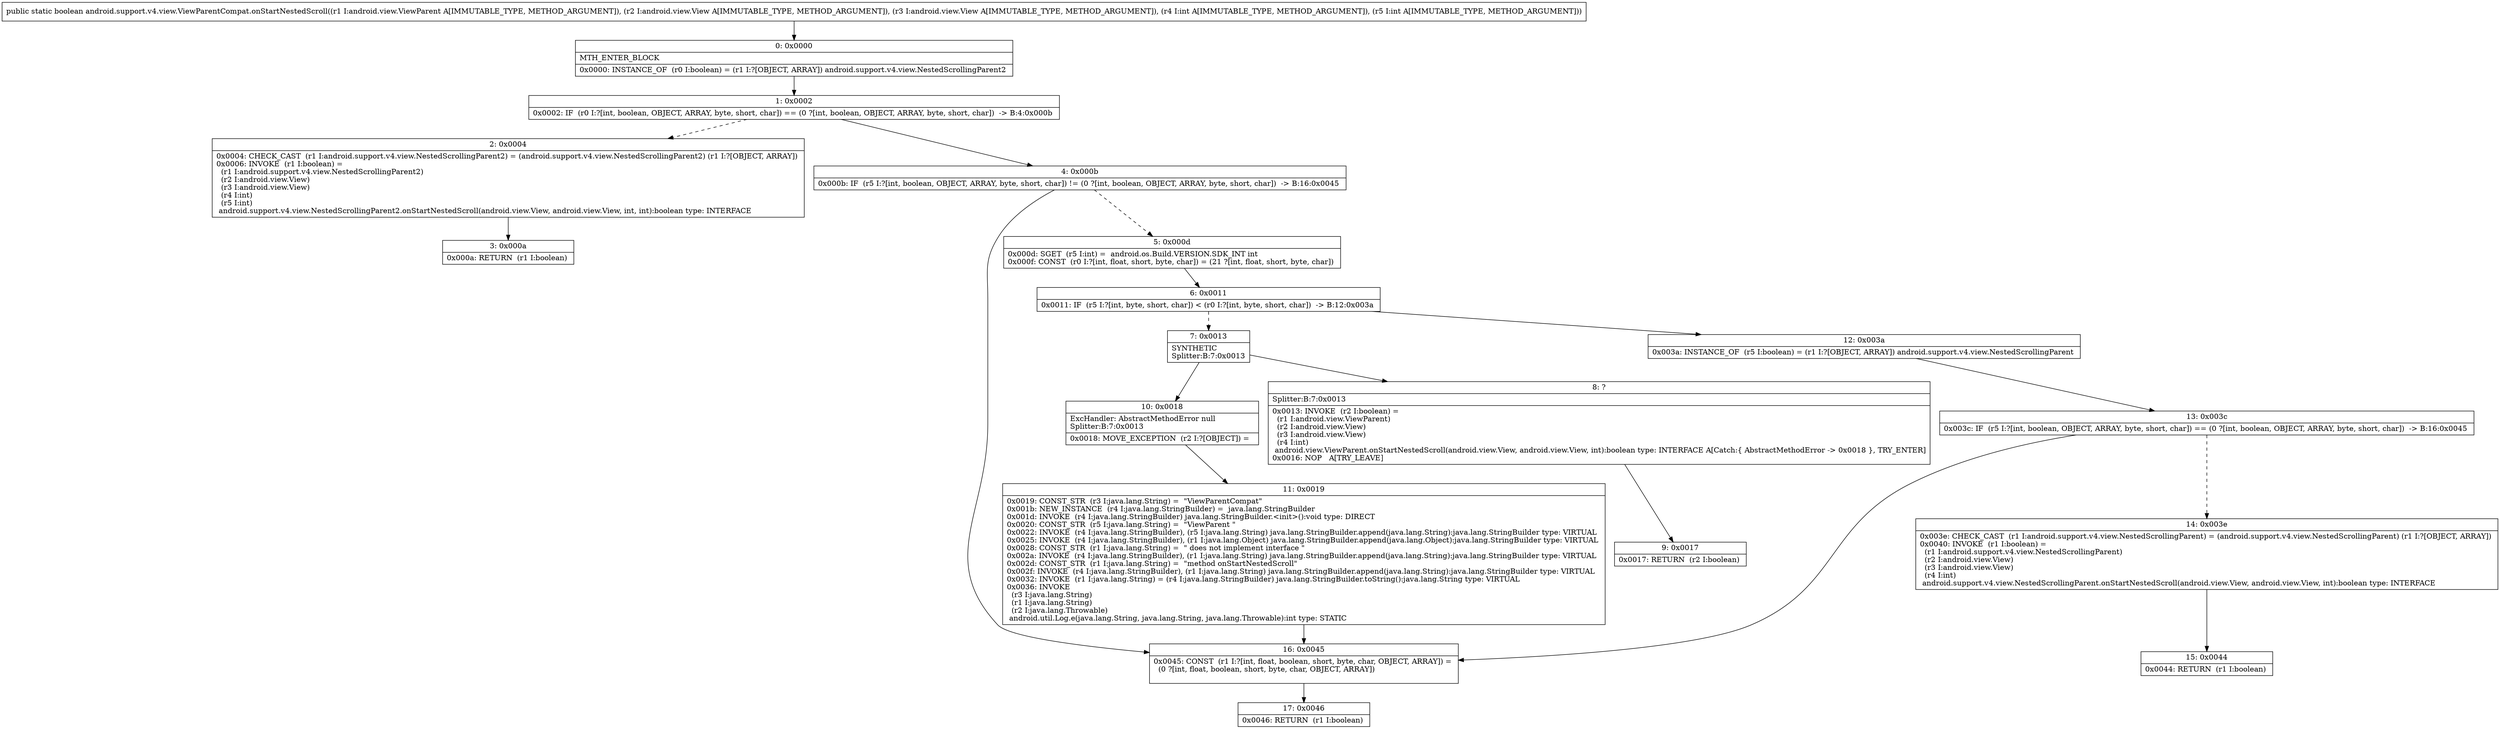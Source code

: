 digraph "CFG forandroid.support.v4.view.ViewParentCompat.onStartNestedScroll(Landroid\/view\/ViewParent;Landroid\/view\/View;Landroid\/view\/View;II)Z" {
Node_0 [shape=record,label="{0\:\ 0x0000|MTH_ENTER_BLOCK\l|0x0000: INSTANCE_OF  (r0 I:boolean) = (r1 I:?[OBJECT, ARRAY]) android.support.v4.view.NestedScrollingParent2 \l}"];
Node_1 [shape=record,label="{1\:\ 0x0002|0x0002: IF  (r0 I:?[int, boolean, OBJECT, ARRAY, byte, short, char]) == (0 ?[int, boolean, OBJECT, ARRAY, byte, short, char])  \-\> B:4:0x000b \l}"];
Node_2 [shape=record,label="{2\:\ 0x0004|0x0004: CHECK_CAST  (r1 I:android.support.v4.view.NestedScrollingParent2) = (android.support.v4.view.NestedScrollingParent2) (r1 I:?[OBJECT, ARRAY]) \l0x0006: INVOKE  (r1 I:boolean) = \l  (r1 I:android.support.v4.view.NestedScrollingParent2)\l  (r2 I:android.view.View)\l  (r3 I:android.view.View)\l  (r4 I:int)\l  (r5 I:int)\l android.support.v4.view.NestedScrollingParent2.onStartNestedScroll(android.view.View, android.view.View, int, int):boolean type: INTERFACE \l}"];
Node_3 [shape=record,label="{3\:\ 0x000a|0x000a: RETURN  (r1 I:boolean) \l}"];
Node_4 [shape=record,label="{4\:\ 0x000b|0x000b: IF  (r5 I:?[int, boolean, OBJECT, ARRAY, byte, short, char]) != (0 ?[int, boolean, OBJECT, ARRAY, byte, short, char])  \-\> B:16:0x0045 \l}"];
Node_5 [shape=record,label="{5\:\ 0x000d|0x000d: SGET  (r5 I:int) =  android.os.Build.VERSION.SDK_INT int \l0x000f: CONST  (r0 I:?[int, float, short, byte, char]) = (21 ?[int, float, short, byte, char]) \l}"];
Node_6 [shape=record,label="{6\:\ 0x0011|0x0011: IF  (r5 I:?[int, byte, short, char]) \< (r0 I:?[int, byte, short, char])  \-\> B:12:0x003a \l}"];
Node_7 [shape=record,label="{7\:\ 0x0013|SYNTHETIC\lSplitter:B:7:0x0013\l}"];
Node_8 [shape=record,label="{8\:\ ?|Splitter:B:7:0x0013\l|0x0013: INVOKE  (r2 I:boolean) = \l  (r1 I:android.view.ViewParent)\l  (r2 I:android.view.View)\l  (r3 I:android.view.View)\l  (r4 I:int)\l android.view.ViewParent.onStartNestedScroll(android.view.View, android.view.View, int):boolean type: INTERFACE A[Catch:\{ AbstractMethodError \-\> 0x0018 \}, TRY_ENTER]\l0x0016: NOP   A[TRY_LEAVE]\l}"];
Node_9 [shape=record,label="{9\:\ 0x0017|0x0017: RETURN  (r2 I:boolean) \l}"];
Node_10 [shape=record,label="{10\:\ 0x0018|ExcHandler: AbstractMethodError null\lSplitter:B:7:0x0013\l|0x0018: MOVE_EXCEPTION  (r2 I:?[OBJECT]) =  \l}"];
Node_11 [shape=record,label="{11\:\ 0x0019|0x0019: CONST_STR  (r3 I:java.lang.String) =  \"ViewParentCompat\" \l0x001b: NEW_INSTANCE  (r4 I:java.lang.StringBuilder) =  java.lang.StringBuilder \l0x001d: INVOKE  (r4 I:java.lang.StringBuilder) java.lang.StringBuilder.\<init\>():void type: DIRECT \l0x0020: CONST_STR  (r5 I:java.lang.String) =  \"ViewParent \" \l0x0022: INVOKE  (r4 I:java.lang.StringBuilder), (r5 I:java.lang.String) java.lang.StringBuilder.append(java.lang.String):java.lang.StringBuilder type: VIRTUAL \l0x0025: INVOKE  (r4 I:java.lang.StringBuilder), (r1 I:java.lang.Object) java.lang.StringBuilder.append(java.lang.Object):java.lang.StringBuilder type: VIRTUAL \l0x0028: CONST_STR  (r1 I:java.lang.String) =  \" does not implement interface \" \l0x002a: INVOKE  (r4 I:java.lang.StringBuilder), (r1 I:java.lang.String) java.lang.StringBuilder.append(java.lang.String):java.lang.StringBuilder type: VIRTUAL \l0x002d: CONST_STR  (r1 I:java.lang.String) =  \"method onStartNestedScroll\" \l0x002f: INVOKE  (r4 I:java.lang.StringBuilder), (r1 I:java.lang.String) java.lang.StringBuilder.append(java.lang.String):java.lang.StringBuilder type: VIRTUAL \l0x0032: INVOKE  (r1 I:java.lang.String) = (r4 I:java.lang.StringBuilder) java.lang.StringBuilder.toString():java.lang.String type: VIRTUAL \l0x0036: INVOKE  \l  (r3 I:java.lang.String)\l  (r1 I:java.lang.String)\l  (r2 I:java.lang.Throwable)\l android.util.Log.e(java.lang.String, java.lang.String, java.lang.Throwable):int type: STATIC \l}"];
Node_12 [shape=record,label="{12\:\ 0x003a|0x003a: INSTANCE_OF  (r5 I:boolean) = (r1 I:?[OBJECT, ARRAY]) android.support.v4.view.NestedScrollingParent \l}"];
Node_13 [shape=record,label="{13\:\ 0x003c|0x003c: IF  (r5 I:?[int, boolean, OBJECT, ARRAY, byte, short, char]) == (0 ?[int, boolean, OBJECT, ARRAY, byte, short, char])  \-\> B:16:0x0045 \l}"];
Node_14 [shape=record,label="{14\:\ 0x003e|0x003e: CHECK_CAST  (r1 I:android.support.v4.view.NestedScrollingParent) = (android.support.v4.view.NestedScrollingParent) (r1 I:?[OBJECT, ARRAY]) \l0x0040: INVOKE  (r1 I:boolean) = \l  (r1 I:android.support.v4.view.NestedScrollingParent)\l  (r2 I:android.view.View)\l  (r3 I:android.view.View)\l  (r4 I:int)\l android.support.v4.view.NestedScrollingParent.onStartNestedScroll(android.view.View, android.view.View, int):boolean type: INTERFACE \l}"];
Node_15 [shape=record,label="{15\:\ 0x0044|0x0044: RETURN  (r1 I:boolean) \l}"];
Node_16 [shape=record,label="{16\:\ 0x0045|0x0045: CONST  (r1 I:?[int, float, boolean, short, byte, char, OBJECT, ARRAY]) = \l  (0 ?[int, float, boolean, short, byte, char, OBJECT, ARRAY])\l \l}"];
Node_17 [shape=record,label="{17\:\ 0x0046|0x0046: RETURN  (r1 I:boolean) \l}"];
MethodNode[shape=record,label="{public static boolean android.support.v4.view.ViewParentCompat.onStartNestedScroll((r1 I:android.view.ViewParent A[IMMUTABLE_TYPE, METHOD_ARGUMENT]), (r2 I:android.view.View A[IMMUTABLE_TYPE, METHOD_ARGUMENT]), (r3 I:android.view.View A[IMMUTABLE_TYPE, METHOD_ARGUMENT]), (r4 I:int A[IMMUTABLE_TYPE, METHOD_ARGUMENT]), (r5 I:int A[IMMUTABLE_TYPE, METHOD_ARGUMENT])) }"];
MethodNode -> Node_0;
Node_0 -> Node_1;
Node_1 -> Node_2[style=dashed];
Node_1 -> Node_4;
Node_2 -> Node_3;
Node_4 -> Node_5[style=dashed];
Node_4 -> Node_16;
Node_5 -> Node_6;
Node_6 -> Node_7[style=dashed];
Node_6 -> Node_12;
Node_7 -> Node_8;
Node_7 -> Node_10;
Node_8 -> Node_9;
Node_10 -> Node_11;
Node_11 -> Node_16;
Node_12 -> Node_13;
Node_13 -> Node_14[style=dashed];
Node_13 -> Node_16;
Node_14 -> Node_15;
Node_16 -> Node_17;
}

